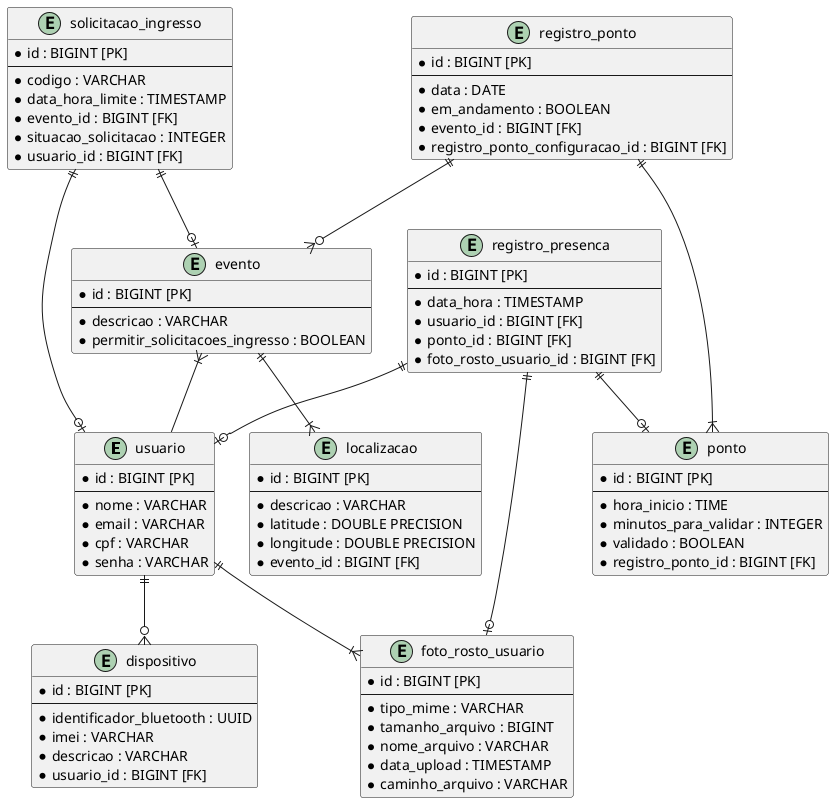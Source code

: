 @startuml

entity usuario {
    * id : BIGINT [PK]
    --
    * nome : VARCHAR
    * email : VARCHAR
    * cpf : VARCHAR
    * senha : VARCHAR
}

entity dispositivo {
    * id : BIGINT [PK]
    --
    * identificador_bluetooth : UUID
    * imei : VARCHAR
    * descricao : VARCHAR
    * usuario_id : BIGINT [FK]
}

entity foto_rosto_usuario {
    * id : BIGINT [PK]
    --
    * tipo_mime : VARCHAR
    * tamanho_arquivo : BIGINT
    * nome_arquivo : VARCHAR
    * data_upload : TIMESTAMP
    * caminho_arquivo : VARCHAR
}

entity evento {
    * id : BIGINT [PK]
    --
    * descricao : VARCHAR
    * permitir_solicitacoes_ingresso : BOOLEAN
}

entity solicitacao_ingresso {
    * id : BIGINT [PK]
    --
    * codigo : VARCHAR
    * data_hora_limite : TIMESTAMP
    * evento_id : BIGINT [FK]
    * situacao_solicitacao : INTEGER
    * usuario_id : BIGINT [FK]
}

entity localizacao {
    * id : BIGINT [PK]
    --
    * descricao : VARCHAR
    * latitude : DOUBLE PRECISION
    * longitude : DOUBLE PRECISION
    * evento_id : BIGINT [FK]
}

entity registro_ponto {
    * id : BIGINT [PK]
    --
    * data : DATE
    * em_andamento : BOOLEAN
    * evento_id : BIGINT [FK]
    * registro_ponto_configuracao_id : BIGINT [FK]
}

entity ponto {
    * id : BIGINT [PK]
    --
    * hora_inicio : TIME
    * minutos_para_validar : INTEGER
    * validado : BOOLEAN
    * registro_ponto_id : BIGINT [FK]
}

entity registro_presenca {
    * id : BIGINT [PK]
    --
    * data_hora : TIMESTAMP
    * usuario_id : BIGINT [FK]
    * ponto_id : BIGINT [FK]
    * foto_rosto_usuario_id : BIGINT [FK]
}

registro_ponto ||--o{ evento
registro_ponto ||--|{ ponto

evento ||--|{ localizacao
evento }|-- usuario

solicitacao_ingresso ||--o| evento
solicitacao_ingresso ||--o| usuario

registro_presenca ||--o| usuario
registro_presenca ||--o| ponto
registro_presenca ||--o| foto_rosto_usuario

usuario ||--o{ dispositivo
usuario ||--|{ foto_rosto_usuario

@enduml
